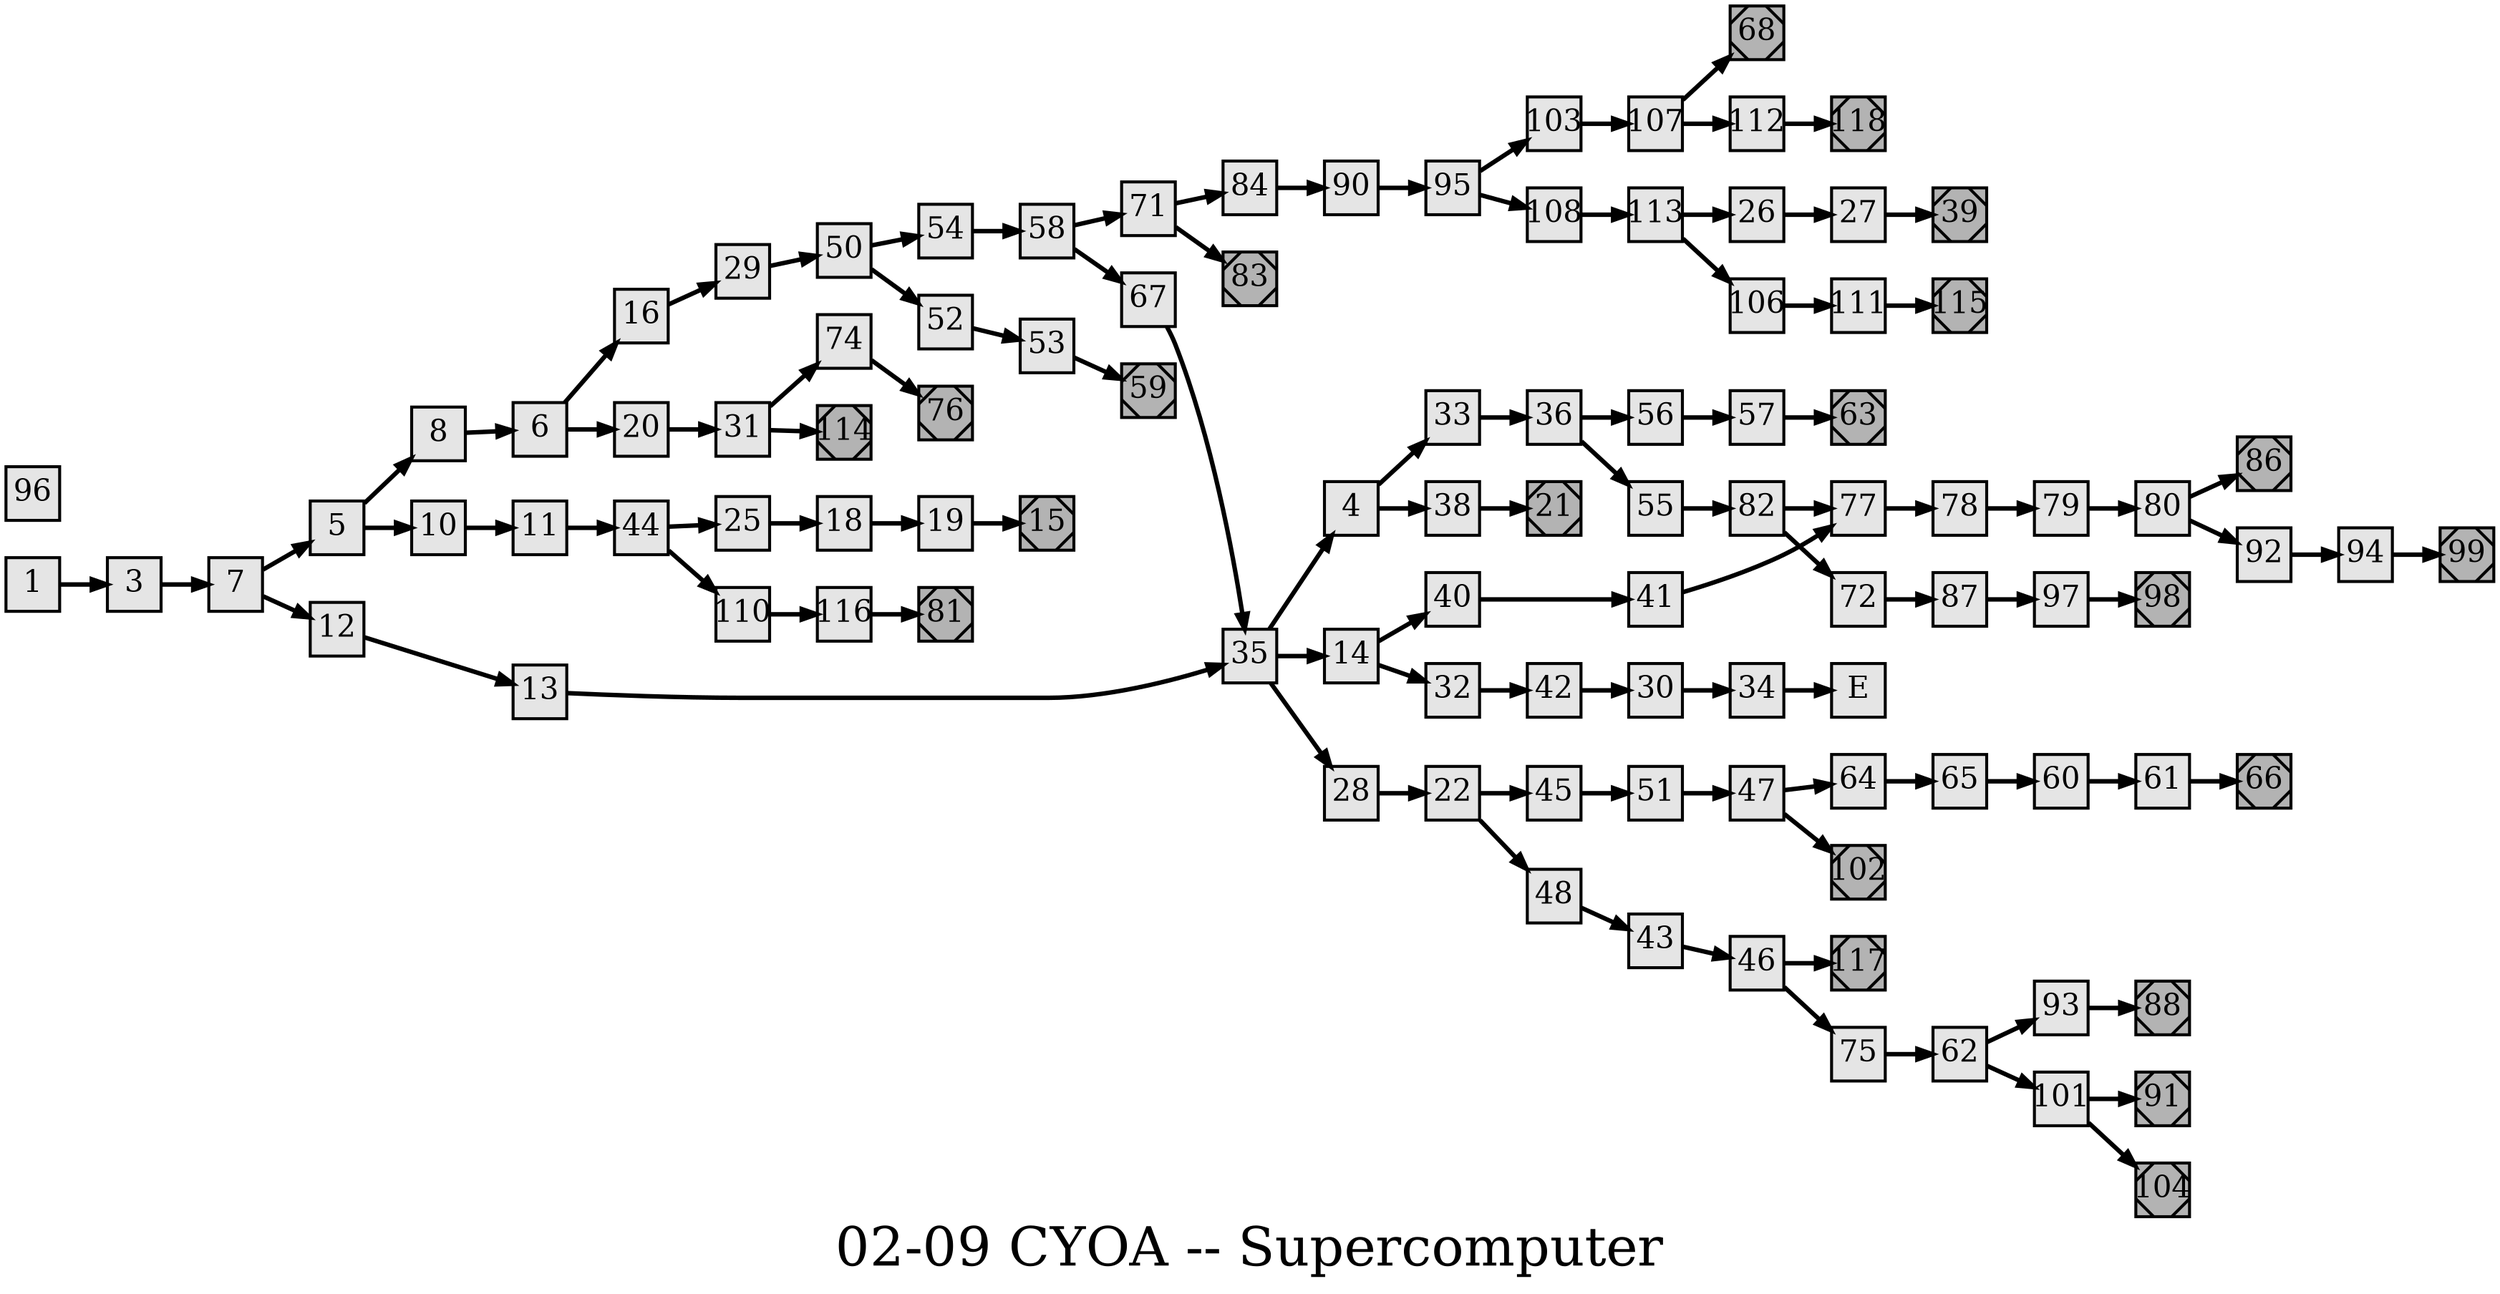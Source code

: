 digraph g{
  graph [ label="02-09 CYOA -- Supercomputer" rankdir=LR, ordering=out, fontsize=36, nodesep="0.35", ranksep="0.45"];
  node  [shape=rect, penwidth=2, fontsize=20, style=filled, fillcolor=grey90, margin="0,0", labelfloat=true, regular=true, fixedsize=true];
  edge  [labelfloat=true, penwidth=3, fontsize=12];
  // ---;
  // group  : Katz;
  // id     : 02-18;
  // gbid   : 530;
  // series : CYOA;
  // title  : Supercomputer;
  // author : Edward Packard;
  // credit:;
  // - name : Cindy Lam;
  // role : encoder;
  // date : 2018-03-16;
  // - name : Jeremy Douglass;
  // role : editor;
  // date : 2018-05-04;
  // render:;
  // - name   : small;
  // styles : gvStyles.txt;
  // engine : dot;
  // comment: >;
  
  // ---;
  
  // From | To | Label;
  
  1 -> 3;
  3 -> 7;
  4 -> 33;
  4 -> 38;
  5 -> 8;
  5 -> 10;
  6 -> 16;
  6 -> 20;
  7 -> 5;
  7 -> 12;
  8 -> 6;
  10 -> 11;
  11 -> 44;
  12 -> 13;
  13 -> 35;
  14 -> 40;
  14 -> 32;
  15	[ xlabel="E", shape=Msquare, fontsize=20, fillcolor=grey70, xlabel="" ];
  16 -> 29;
  18 -> 19;
  19 -> 15;
  20 -> 31;
  21	[ xlabel="E", shape=Msquare, fontsize=20, fillcolor=grey70, xlabel="" ];
  22 -> 45;
  22 -> 48;
  25 -> 18;
  26 -> 27;
  27 -> 39;
  28 -> 22;
  29 -> 50;
  30 -> 34;
  31 -> 74;
  31 -> 114;
  32 -> 42;
  33 -> 36;
  34 -> E;
  35 -> 4;
  35 -> 14;
  35 -> 28;
  36 -> 56;
  36 -> 55;
  38 -> 21;
  39	[ xlabel="E", shape=Msquare, fontsize=20, fillcolor=grey70, xlabel="" ];
  40 -> 41;
  41 -> 77;
  42 -> 30;
  43 -> 46;
  44 -> 25;
  44 -> 110;
  45 -> 51;
  46 -> 117;
  46 -> 75;
  47 -> 64;
  47 -> 102;
  48 -> 43;
  50 -> 54;
  50 -> 52;
  51 -> 47;
  52 -> 53;
  53 -> 59;
  54 -> 58;
  55 -> 82;
  56 -> 57;
  57 -> 63;
  58 -> 71;
  58 -> 67;
  59	[ xlabel="E", shape=Msquare, fontsize=20, fillcolor=grey70, xlabel="" ];
  60 -> 61;
  61 -> 66;
  62 -> 93;
  62 -> 101;
  63	[ xlabel="E", shape=Msquare, fontsize=20, fillcolor=grey70, xlabel="" ];
  64 -> 65;
  65 -> 60;
  66	[ xlabel="E", shape=Msquare, fontsize=20, fillcolor=grey70, xlabel="" ];
  67 -> 35;
  68	[ xlabel="E", shape=Msquare, fontsize=20, fillcolor=grey70, xlabel="" ];
  71 -> 84;
  71 -> 83;
  72 -> 87;
  74 -> 76;
  75 -> 62;
  76	[ xlabel="E", shape=Msquare, fontsize=20, fillcolor=grey70, xlabel="" ];
  77 -> 78;
  78 -> 79;
  79 -> 80;
  80 -> 86;
  80 -> 92;
  81	[ xlabel="E", shape=Msquare, fontsize=20, fillcolor=grey70, xlabel="" ];
  82 -> 77;
  82 -> 72;
  83	[ xlabel="E", shape=Msquare, fontsize=20, fillcolor=grey70, xlabel="" ];
  84 -> 90;
  86	[ xlabel="E", shape=Msquare, fontsize=20, fillcolor=grey70, xlabel="" ];
  87 -> 97;
  88	[ xlabel="E", shape=Msquare, fontsize=20, fillcolor=grey70, xlabel="" ];
  90 -> 95;
  91	[ xlabel="E", shape=Msquare, fontsize=20, fillcolor=grey70, xlabel="" ];
  92 -> 94;
  93 -> 88;
  94 -> 99;
  95 -> 103;
  95 -> 108;
  97 -> 98;
  98	[ xlabel="E", shape=Msquare, fontsize=20, fillcolor=grey70, xlabel="" ];
  99	[ xlabel="E", shape=Msquare, fontsize=20, fillcolor=grey70, xlabel="" ];
  101 -> 91;
  101 -> 104;
  102	[ xlabel="E", shape=Msquare, fontsize=20, fillcolor=grey70, xlabel="" ];
  103 -> 107;
  104	[ xlabel="E", shape=Msquare, fontsize=20, fillcolor=grey70, xlabel="" ];
  106 -> 111;
  107 -> 68;
  107 -> 112;
  108 -> 113;
  110 -> 116;
  111 -> 115;
  112 -> 118;
  113 -> 26;
  113 -> 106;
  114	[ xlabel="E", shape=Msquare, fontsize=20, fillcolor=grey70, xlabel="" ];
  115	[ xlabel="E", shape=Msquare, fontsize=20, fillcolor=grey70, xlabel="" ];
  116 -> 81;
  117	[ xlabel="E", shape=Msquare, fontsize=20, fillcolor=grey70, xlabel="" ];
  118	[ xlabel="E", shape=Msquare, fontsize=20, fillcolor=grey70, xlabel="" ];

  // Illustrations;
  
  3	[ xlabel="ILL", image="illustration-full.png", xlabel="" ];
  8	[ xlabel="ILL", image="illustration-full.png", xlabel="" ];
  16	[ xlabel="ILL", image="illustration-full.png", xlabel="" ];
  22	[ xlabel="ILL", image="illustration-full.png", xlabel="" ];
  25	[ xlabel="ILL", image="illustration-full.png", xlabel="" ];
  36	[ xlabel="ILL", image="illustration-full.png", xlabel="" ];
  48	[ xlabel="ILL", image="illustration-full.png", xlabel="" ];
  68	[ xlabel="ILL", image="illustration-full.png", xlabel="" ];
  71	[ xlabel="ILL", image="illustration-full.png", xlabel="" ];
  72	[ xlabel="ILL", image="illustration-full.png", xlabel="" ];
  79	[ xlabel="ILL", image="illustration-full.png", xlabel="" ];
  84	[ xlabel="ILL", image="illustration-full.png", xlabel="" ];
  88	[ xlabel="ILL", image="illustration-full.png", xlabel="" ];
  97	[ xlabel="ILL", image="illustration-full.png", xlabel="" ];
  101	[ xlabel="ILL", image="illustration-full.png", xlabel="" ];
  104	[ xlabel="ILL", image="illustration-full.png", xlabel="" ];
  108	[ xlabel="ILL", image="illustration-full.png", xlabel="" ];
  
  13	[ xlabel="IBEFORE", image="illustration-upper.png", xlabel="" ];
  18	[ xlabel="IMID", image="illustration-mid.png", xlabel="" ];
  27	[ xlabel="IAFTER", image="illustration-lower.png", xlabel="" ];
  42	[ xlabel="IMID", image="illustration-mid.png", xlabel="" ];
  56	[ xlabel="IBEFORE", image="illustration-upper.png", xlabel="" ];
  60	[ xlabel="IAFTER", image="illustration-lower.png", xlabel="" ];	// 2PG
  76	[ xlabel="IAFTER", image="illustration-lower.png", xlabel="" ];
  77	[ xlabel="IMID", image="illustration-mid.png", xlabel="" ];	// CONTINUE 2PG
  81	[ xlabel="IMID", image="illustration-mid.png", xlabel="" ];
  92	[ xlabel="IMID", image="illustration-mid.png", xlabel="" ];
  96	[ xlabel="IBEFORE", image="illustration-upper.png", xlabel="" ];	// PRECEDES 2PG
  115	[ xlabel="IAFTER", image="illustration-lower.png", xlabel="" ];
}


